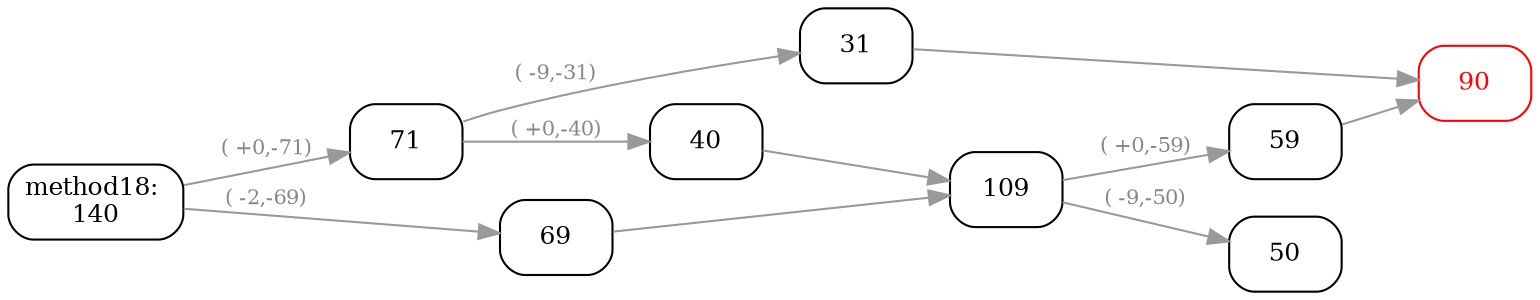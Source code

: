 // comment
digraph method18 {
	graph [rankdir=LR]
	node [color=black fontcolor=black fontsize=12 shape=box style=rounded]
	edge [color="#999999" fontcolor="#888888" fontsize=10]
	"18_00_0" [label="method18: 
140"]
	"18_1_1" [label=71]
	"18_1_2" [label=69]
	"18_00_0" -> "18_1_1" [label="( +0,-71)"]
	"18_00_0" -> "18_1_2" [label="( -2,-69)"]
	"18_2_1" [label=40]
	"18_2_2" [label=31]
	"18_1_1" -> "18_2_1" [label="( +0,-40)"]
	"18_1_1" -> "18_2_2" [label="( -9,-31)"]
	"18_2_3" [label=109]
	"18_2_1" -> "18_2_3"
	"18_1_2" -> "18_2_3"
	"18_3_1" [label=59]
	"18_3_2" [label=50]
	"18_2_3" -> "18_3_1" [label="( +0,-59)"]
	"18_2_3" -> "18_3_2" [label="( -9,-50)"]
	"18_3_3" [label=90 color=red fontcolor=red]
	"18_3_1" -> "18_3_3"
	"18_2_2" -> "18_3_3"
}
